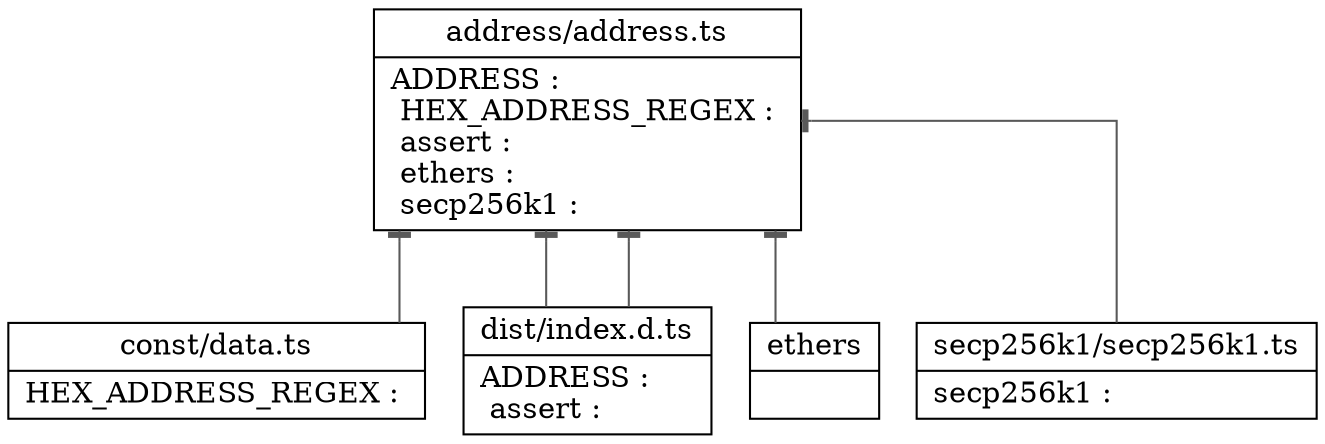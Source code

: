 digraph "address" {

splines  = ortho;
fontname = "Inconsolata";

node [colorscheme = ylgnbu4];
edge [colorscheme = dark28, dir = both];

"address/address.ts"     [shape = record, label = "{ address/address.ts |  ADDRESS : \l  HEX_ADDRESS_REGEX : \l  assert : \l  ethers : \l  secp256k1 : \l }"];
"const/data.ts"          [shape = record, label = "{ const/data.ts |  HEX_ADDRESS_REGEX : \l }"];
"dist/index.d.ts"        [shape = record, label = "{ dist/index.d.ts |  ADDRESS : \l  assert : \l }"];
ethers                   [shape = record, label = "{ ethers |  }"];
"secp256k1/secp256k1.ts" [shape = record, label = "{ secp256k1/secp256k1.ts |  secp256k1 : \l }"];

"address/address.ts"     -> "const/data.ts"          [color = "#595959", style = solid , arrowtail = tee     , arrowhead = none    , taillabel = "", label = "", headlabel = ""];
"address/address.ts"     -> "dist/index.d.ts"        [color = "#595959", style = solid , arrowtail = tee     , arrowhead = none    , taillabel = "", label = "", headlabel = ""];
"address/address.ts"     -> "dist/index.d.ts"        [color = "#595959", style = solid , arrowtail = tee     , arrowhead = none    , taillabel = "", label = "", headlabel = ""];
"address/address.ts"     -> ethers                   [color = "#595959", style = solid , arrowtail = tee     , arrowhead = none    , taillabel = "", label = "", headlabel = ""];
"address/address.ts"     -> "secp256k1/secp256k1.ts" [color = "#595959", style = solid , arrowtail = tee     , arrowhead = none    , taillabel = "", label = "", headlabel = ""];

}

